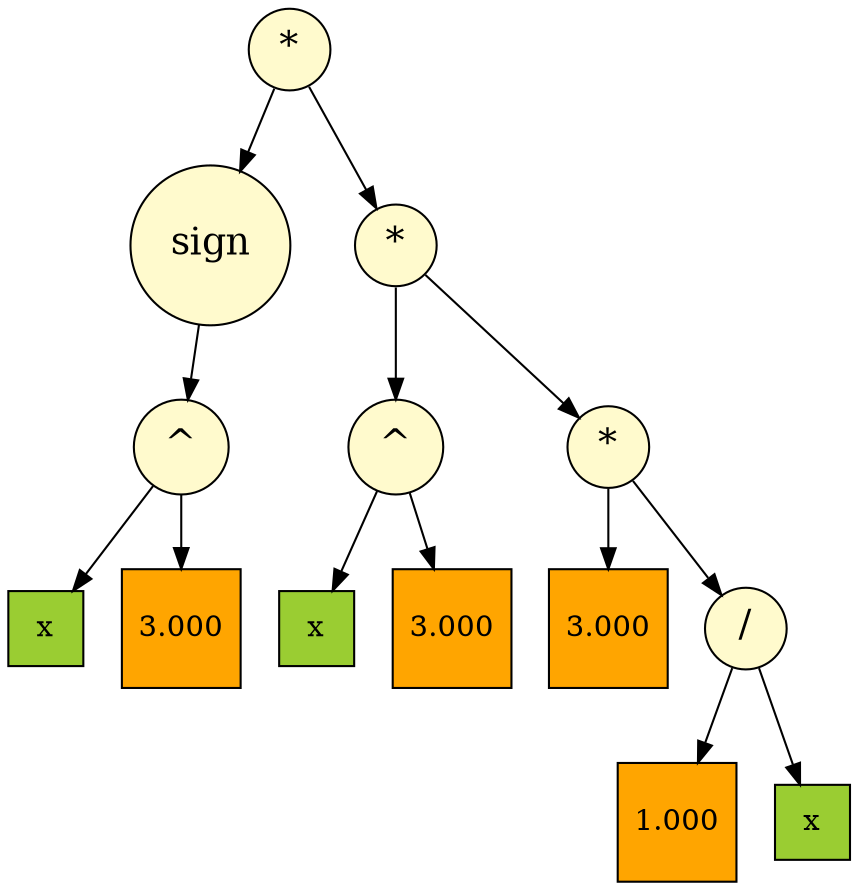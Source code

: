 digraph dump
{
node [style = filled]
	node0x55b007b1de80 [shape = "circle" label = "*", fillcolor = "#fffacd", fontsize = 18]
	node0x55b007b1dac0 [shape = "circle" label = "sign", fillcolor = "#fffacd", fontsize = 18]
	node0x55b007b1da80 [shape = "circle" label = "^", fillcolor = "#fffacd", fontsize = 18]
	node0x55b007b1da00 [shape = "square" label = "x", fillcolor = "#9acd32"]
	node0x55b007b1da80 -> node0x55b007b1da00
	node0x55b007b1da40 [shape = "square" label = "3.000", fillcolor = "#ffa500"]
	node0x55b007b1da80 -> node0x55b007b1da40
	node0x55b007b1dac0 -> node0x55b007b1da80
	node0x55b007b1de80 -> node0x55b007b1dac0
	node0x55b007b1de40 [shape = "circle" label = "*", fillcolor = "#fffacd", fontsize = 18]
	node0x55b007b1db80 [shape = "circle" label = "^", fillcolor = "#fffacd", fontsize = 18]
	node0x55b007b1db00 [shape = "square" label = "x", fillcolor = "#9acd32"]
	node0x55b007b1db80 -> node0x55b007b1db00
	node0x55b007b1db40 [shape = "square" label = "3.000", fillcolor = "#ffa500"]
	node0x55b007b1db80 -> node0x55b007b1db40
	node0x55b007b1de40 -> node0x55b007b1db80
	node0x55b007b1e000 [shape = "circle" label = "*", fillcolor = "#fffacd", fontsize = 18]
	node0x55b007b1df00 [shape = "square" label = "3.000", fillcolor = "#ffa500"]
	node0x55b007b1e000 -> node0x55b007b1df00
	node0x55b007b1dfc0 [shape = "circle" label = "/", fillcolor = "#fffacd", fontsize = 18]
	node0x55b007b1df40 [shape = "square" label = "1.000", fillcolor = "#ffa500"]
	node0x55b007b1dfc0 -> node0x55b007b1df40
	node0x55b007b1df80 [shape = "square" label = "x", fillcolor = "#9acd32"]
	node0x55b007b1dfc0 -> node0x55b007b1df80
	node0x55b007b1e000 -> node0x55b007b1dfc0
	node0x55b007b1de40 -> node0x55b007b1e000
	node0x55b007b1de80 -> node0x55b007b1de40

}
